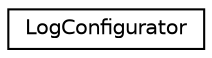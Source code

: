 digraph "Graphical Class Hierarchy"
{
  edge [fontname="Helvetica",fontsize="10",labelfontname="Helvetica",labelfontsize="10"];
  node [fontname="Helvetica",fontsize="10",shape=record];
  rankdir="LR";
  Node0 [label="LogConfigurator",height=0.2,width=0.4,color="black", fillcolor="white", style="filled",URL="$classLogConfigurator.html"];
}
